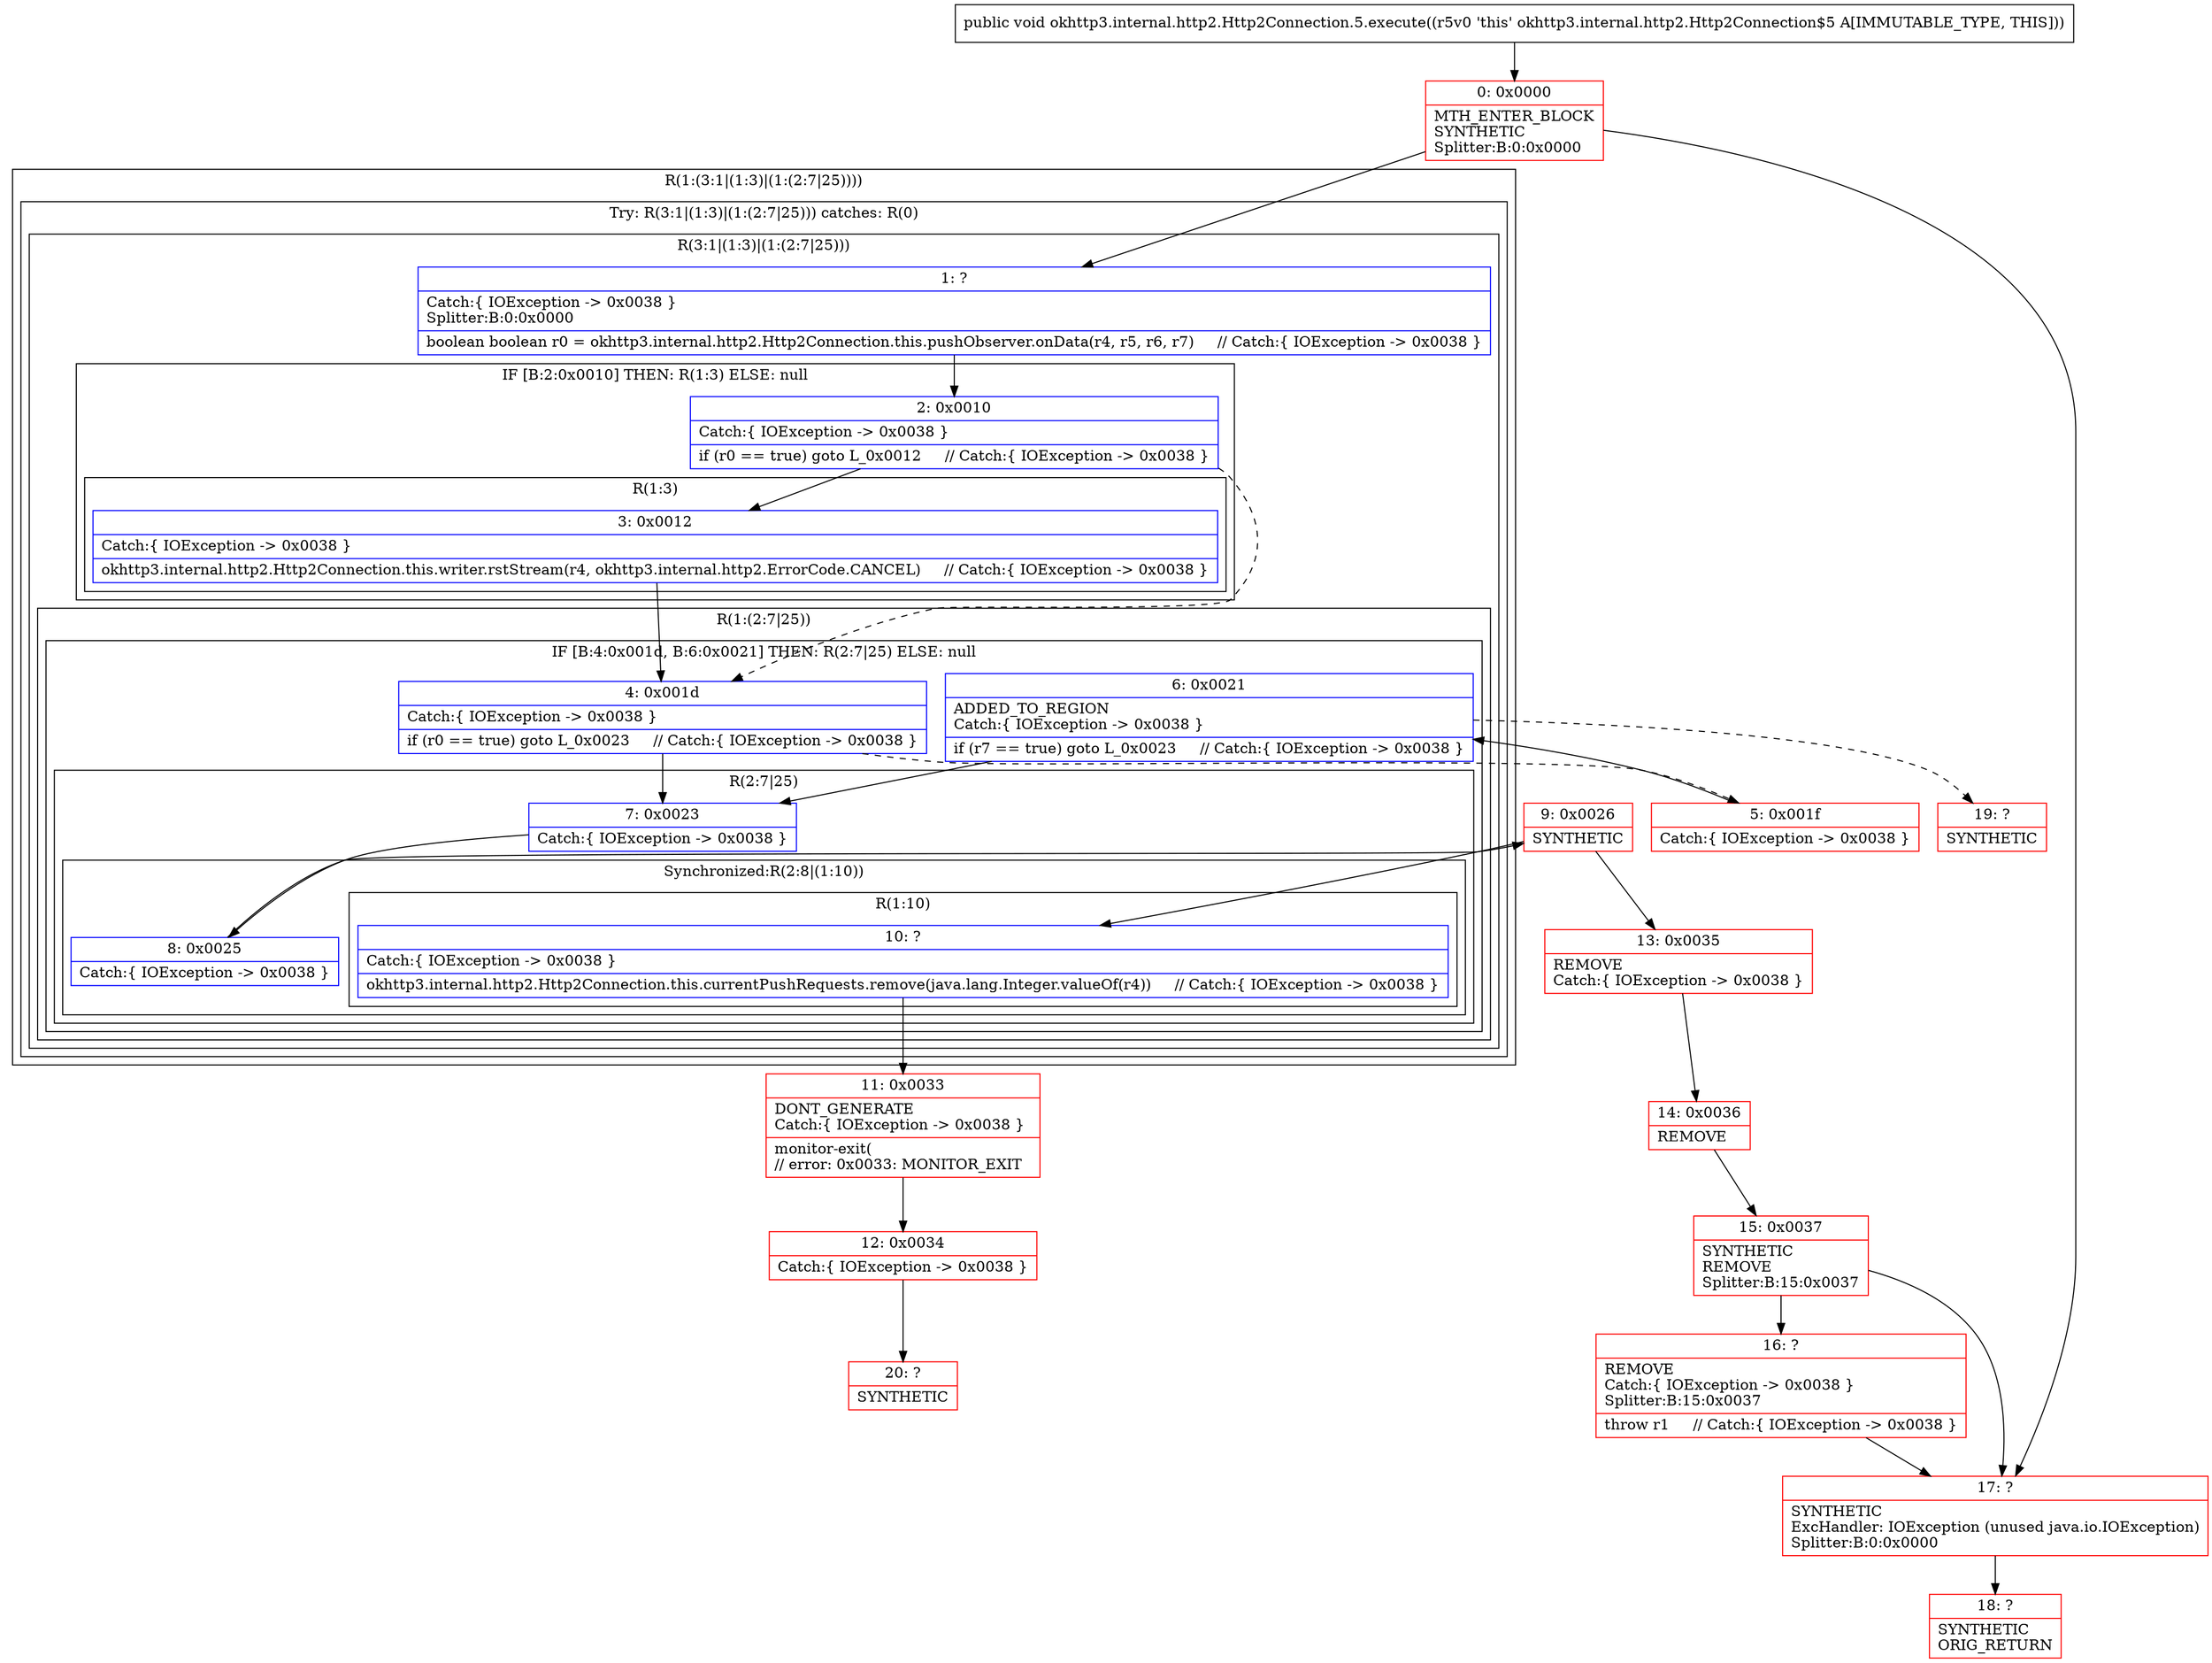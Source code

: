 digraph "CFG forokhttp3.internal.http2.Http2Connection.5.execute()V" {
subgraph cluster_Region_1415950392 {
label = "R(1:(3:1|(1:3)|(1:(2:7|25))))";
node [shape=record,color=blue];
subgraph cluster_TryCatchRegion_1827503407 {
label = "Try: R(3:1|(1:3)|(1:(2:7|25))) catches: R(0)";
node [shape=record,color=blue];
subgraph cluster_Region_425849914 {
label = "R(3:1|(1:3)|(1:(2:7|25)))";
node [shape=record,color=blue];
Node_1 [shape=record,label="{1\:\ ?|Catch:\{ IOException \-\> 0x0038 \}\lSplitter:B:0:0x0000\l|boolean boolean r0 = okhttp3.internal.http2.Http2Connection.this.pushObserver.onData(r4, r5, r6, r7)     \/\/ Catch:\{ IOException \-\> 0x0038 \}\l}"];
subgraph cluster_IfRegion_1548981306 {
label = "IF [B:2:0x0010] THEN: R(1:3) ELSE: null";
node [shape=record,color=blue];
Node_2 [shape=record,label="{2\:\ 0x0010|Catch:\{ IOException \-\> 0x0038 \}\l|if (r0 == true) goto L_0x0012     \/\/ Catch:\{ IOException \-\> 0x0038 \}\l}"];
subgraph cluster_Region_1541724065 {
label = "R(1:3)";
node [shape=record,color=blue];
Node_3 [shape=record,label="{3\:\ 0x0012|Catch:\{ IOException \-\> 0x0038 \}\l|okhttp3.internal.http2.Http2Connection.this.writer.rstStream(r4, okhttp3.internal.http2.ErrorCode.CANCEL)     \/\/ Catch:\{ IOException \-\> 0x0038 \}\l}"];
}
}
subgraph cluster_Region_332944808 {
label = "R(1:(2:7|25))";
node [shape=record,color=blue];
subgraph cluster_IfRegion_539372359 {
label = "IF [B:4:0x001d, B:6:0x0021] THEN: R(2:7|25) ELSE: null";
node [shape=record,color=blue];
Node_4 [shape=record,label="{4\:\ 0x001d|Catch:\{ IOException \-\> 0x0038 \}\l|if (r0 == true) goto L_0x0023     \/\/ Catch:\{ IOException \-\> 0x0038 \}\l}"];
Node_6 [shape=record,label="{6\:\ 0x0021|ADDED_TO_REGION\lCatch:\{ IOException \-\> 0x0038 \}\l|if (r7 == true) goto L_0x0023     \/\/ Catch:\{ IOException \-\> 0x0038 \}\l}"];
subgraph cluster_Region_1782961051 {
label = "R(2:7|25)";
node [shape=record,color=blue];
Node_7 [shape=record,label="{7\:\ 0x0023|Catch:\{ IOException \-\> 0x0038 \}\l}"];
subgraph cluster_SynchronizedRegion_1833357305 {
label = "Synchronized:R(2:8|(1:10))";
node [shape=record,color=blue];
Node_8 [shape=record,label="{8\:\ 0x0025|Catch:\{ IOException \-\> 0x0038 \}\l}"];
subgraph cluster_Region_283268143 {
label = "R(1:10)";
node [shape=record,color=blue];
Node_10 [shape=record,label="{10\:\ ?|Catch:\{ IOException \-\> 0x0038 \}\l|okhttp3.internal.http2.Http2Connection.this.currentPushRequests.remove(java.lang.Integer.valueOf(r4))     \/\/ Catch:\{ IOException \-\> 0x0038 \}\l}"];
}
}
}
}
}
}
subgraph cluster_Region_1103509134 {
label = "R(0) | ExcHandler: IOException (unused java.io.IOException)\l";
node [shape=record,color=blue];
}
}
}
subgraph cluster_Region_1103509134 {
label = "R(0) | ExcHandler: IOException (unused java.io.IOException)\l";
node [shape=record,color=blue];
}
Node_0 [shape=record,color=red,label="{0\:\ 0x0000|MTH_ENTER_BLOCK\lSYNTHETIC\lSplitter:B:0:0x0000\l}"];
Node_5 [shape=record,color=red,label="{5\:\ 0x001f|Catch:\{ IOException \-\> 0x0038 \}\l}"];
Node_9 [shape=record,color=red,label="{9\:\ 0x0026|SYNTHETIC\l}"];
Node_11 [shape=record,color=red,label="{11\:\ 0x0033|DONT_GENERATE\lCatch:\{ IOException \-\> 0x0038 \}\l|monitor\-exit(\l\/\/ error: 0x0033: MONITOR_EXIT  \l}"];
Node_12 [shape=record,color=red,label="{12\:\ 0x0034|Catch:\{ IOException \-\> 0x0038 \}\l}"];
Node_13 [shape=record,color=red,label="{13\:\ 0x0035|REMOVE\lCatch:\{ IOException \-\> 0x0038 \}\l}"];
Node_14 [shape=record,color=red,label="{14\:\ 0x0036|REMOVE\l}"];
Node_15 [shape=record,color=red,label="{15\:\ 0x0037|SYNTHETIC\lREMOVE\lSplitter:B:15:0x0037\l}"];
Node_16 [shape=record,color=red,label="{16\:\ ?|REMOVE\lCatch:\{ IOException \-\> 0x0038 \}\lSplitter:B:15:0x0037\l|throw r1     \/\/ Catch:\{ IOException \-\> 0x0038 \}\l}"];
Node_17 [shape=record,color=red,label="{17\:\ ?|SYNTHETIC\lExcHandler: IOException (unused java.io.IOException)\lSplitter:B:0:0x0000\l}"];
Node_18 [shape=record,color=red,label="{18\:\ ?|SYNTHETIC\lORIG_RETURN\l}"];
Node_19 [shape=record,color=red,label="{19\:\ ?|SYNTHETIC\l}"];
Node_20 [shape=record,color=red,label="{20\:\ ?|SYNTHETIC\l}"];
MethodNode[shape=record,label="{public void okhttp3.internal.http2.Http2Connection.5.execute((r5v0 'this' okhttp3.internal.http2.Http2Connection$5 A[IMMUTABLE_TYPE, THIS])) }"];
MethodNode -> Node_0;
Node_1 -> Node_2;
Node_2 -> Node_3;
Node_2 -> Node_4[style=dashed];
Node_3 -> Node_4;
Node_4 -> Node_5[style=dashed];
Node_4 -> Node_7;
Node_6 -> Node_7;
Node_6 -> Node_19[style=dashed];
Node_7 -> Node_8;
Node_8 -> Node_9;
Node_10 -> Node_11;
Node_0 -> Node_1;
Node_0 -> Node_17;
Node_5 -> Node_6;
Node_9 -> Node_10;
Node_9 -> Node_13;
Node_11 -> Node_12;
Node_12 -> Node_20;
Node_13 -> Node_14;
Node_14 -> Node_15;
Node_15 -> Node_16;
Node_15 -> Node_17;
Node_16 -> Node_17;
Node_17 -> Node_18;
}

